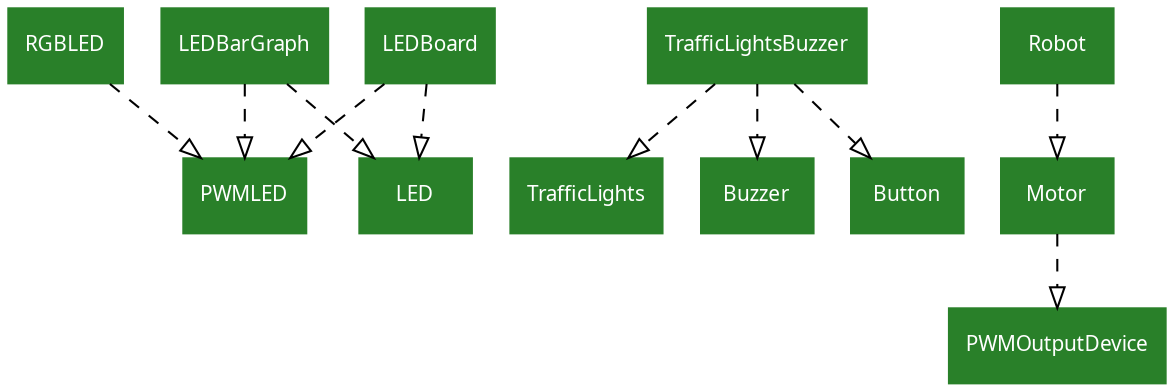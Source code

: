 /* vim: set et sw=4 sts=4: */

digraph classes {
    graph [rankdir=TB];
    node [shape=rect, style=filled, color="#298029", fontname=Sans, fontcolor="#ffffff", fontsize=10];
    edge [arrowhead=onormal, style=dashed];

    RGBLED->PWMLED;
    LEDBoard->LED;
    LEDBoard->PWMLED;
    LEDBarGraph->LED;
    LEDBarGraph->PWMLED;

    TrafficLightsBuzzer->TrafficLights;
    TrafficLightsBuzzer->Buzzer;
    TrafficLightsBuzzer->Button;

    Robot->Motor;
    Motor->PWMOutputDevice;
}
